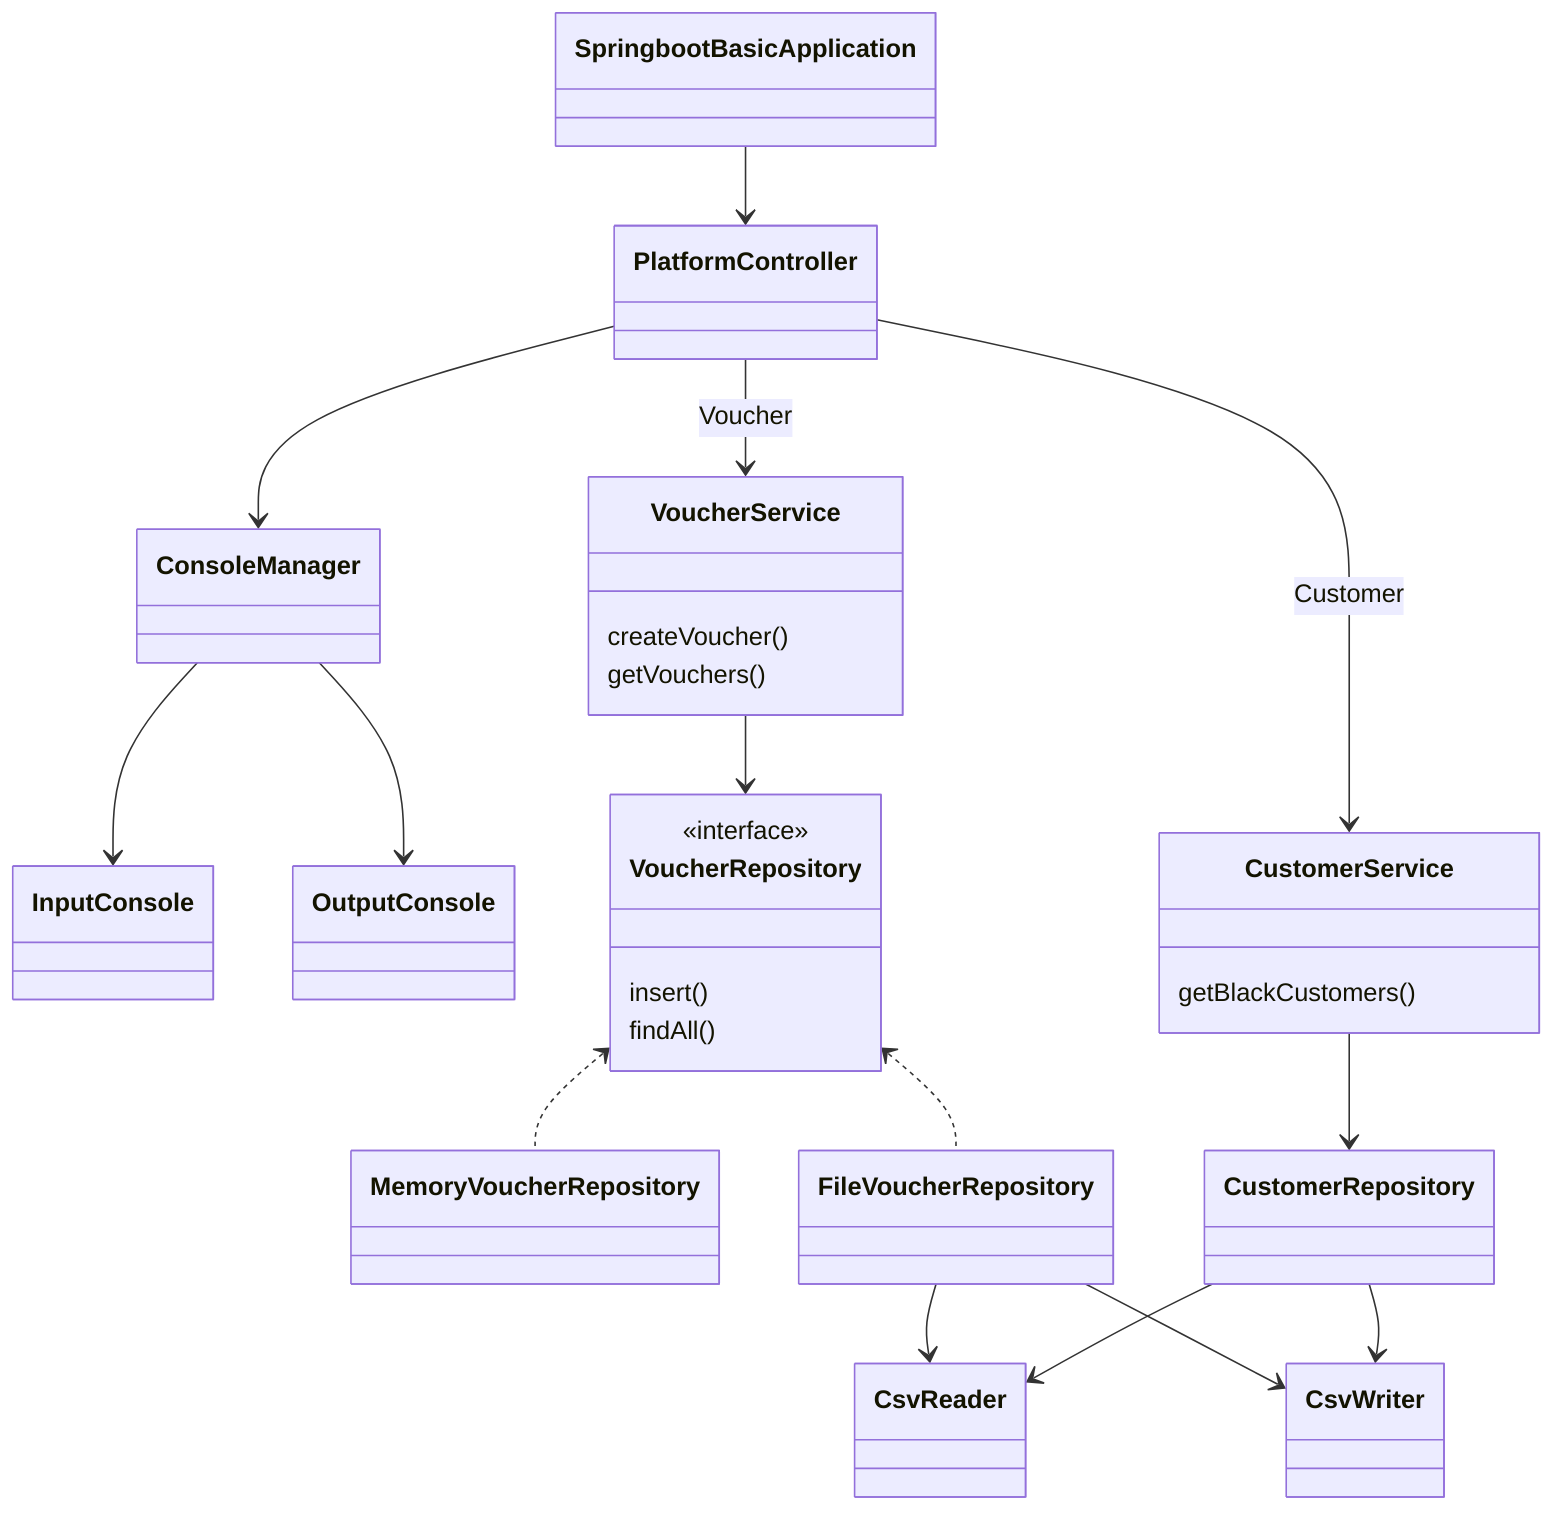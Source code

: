 classDiagram

    %% Controller
    class SpringbootBasicApplication
    class PlatformController
    SpringbootBasicApplication --> PlatformController

    %% IO
    class ConsoleManager
    class InputConsole
    class OutputConsole
    ConsoleManager --> InputConsole
    ConsoleManager --> OutputConsole
    PlatformController --> ConsoleManager

    %% Service
    class VoucherService {
        createVoucher()
        getVouchers()
    }
    class CustomerService {
        getBlackCustomers()
    }
    PlatformController --> VoucherService : Voucher
    PlatformController --> CustomerService : Customer

    %% Repository
    class VoucherRepository {
        <<interface>>
        insert()
        findAll()
    }
    VoucherService --> VoucherRepository
    class MemoryVoucherRepository
    class FileVoucherRepository
    FileVoucherRepository --> CsvReader
    FileVoucherRepository --> CsvWriter
    VoucherRepository <.. MemoryVoucherRepository
    VoucherRepository <.. FileVoucherRepository

    class CustomerRepository
    CustomerRepository --> CsvReader
    CustomerRepository --> CsvWriter
    CustomerService --> CustomerRepository